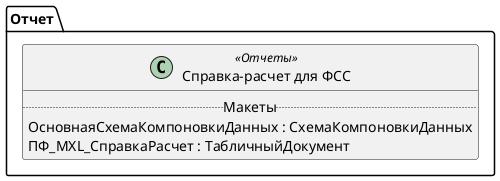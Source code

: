 ﻿@startuml СправкаРасчетФСС
'!include templates.wsd
'..\include templates.wsd
class Отчет.СправкаРасчетФСС as "Справка-расчет для ФСС" <<Отчеты>>
{
..Макеты..
ОсновнаяСхемаКомпоновкиДанных : СхемаКомпоновкиДанных
ПФ_MXL_СправкаРасчет : ТабличныйДокумент
}
@enduml
